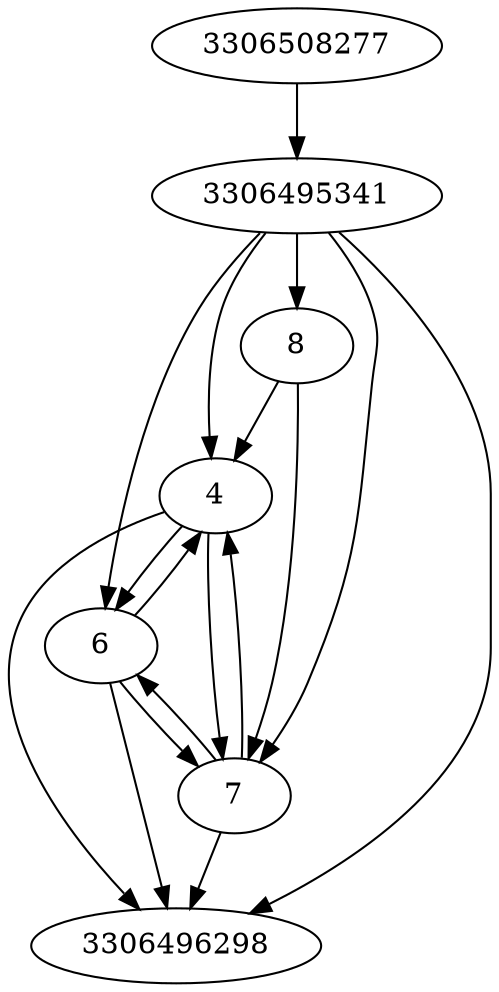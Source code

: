strict digraph  {
4;
6;
7;
8;
3306496298;
3306495341;
3306508277;
4 -> 3306496298;
4 -> 6;
4 -> 7;
6 -> 3306496298;
6 -> 7;
6 -> 4;
7 -> 3306496298;
7 -> 6;
7 -> 4;
8 -> 4;
8 -> 7;
3306495341 -> 4;
3306495341 -> 3306496298;
3306495341 -> 6;
3306495341 -> 7;
3306495341 -> 8;
3306508277 -> 3306495341;
}
